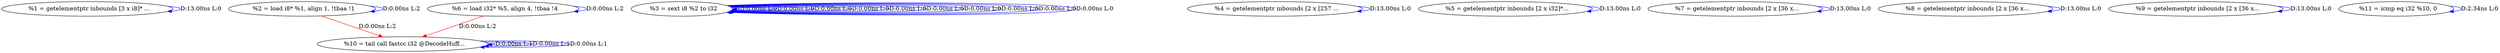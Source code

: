 digraph {
Node0x40df610[label="  %1 = getelementptr inbounds [3 x i8]* ..."];
Node0x40df610 -> Node0x40df610[label="D:13.00ns L:0",color=blue];
Node0x40dee80[label="  %2 = load i8* %1, align 1, !tbaa !1"];
Node0x40dee80 -> Node0x40dee80[label="D:0.00ns L:2",color=blue];
Node0x40e1c30[label="  %10 = tail call fastcc i32 @DecodeHuff..."];
Node0x40dee80 -> Node0x40e1c30[label="D:0.00ns L:2",color=red];
Node0x40defc0[label="  %3 = sext i8 %2 to i32"];
Node0x40defc0 -> Node0x40defc0[label="D:0.00ns L:0",color=blue];
Node0x40defc0 -> Node0x40defc0[label="D:0.00ns L:0",color=blue];
Node0x40defc0 -> Node0x40defc0[label="D:0.00ns L:0",color=blue];
Node0x40defc0 -> Node0x40defc0[label="D:0.00ns L:0",color=blue];
Node0x40defc0 -> Node0x40defc0[label="D:0.00ns L:0",color=blue];
Node0x40defc0 -> Node0x40defc0[label="D:0.00ns L:0",color=blue];
Node0x40defc0 -> Node0x40defc0[label="D:0.00ns L:0",color=blue];
Node0x40defc0 -> Node0x40defc0[label="D:0.00ns L:0",color=blue];
Node0x40defc0 -> Node0x40defc0[label="D:0.00ns L:0",color=blue];
Node0x40defc0 -> Node0x40defc0[label="D:0.00ns L:0",color=blue];
Node0x40df100[label="  %4 = getelementptr inbounds [2 x [257 ..."];
Node0x40df100 -> Node0x40df100[label="D:13.00ns L:0",color=blue];
Node0x40df240[label="  %5 = getelementptr inbounds [2 x i32]*..."];
Node0x40df240 -> Node0x40df240[label="D:13.00ns L:0",color=blue];
Node0x40df380[label="  %6 = load i32* %5, align 4, !tbaa !4"];
Node0x40df380 -> Node0x40df380[label="D:0.00ns L:2",color=blue];
Node0x40df380 -> Node0x40e1c30[label="D:0.00ns L:2",color=red];
Node0x40e1870[label="  %7 = getelementptr inbounds [2 x [36 x..."];
Node0x40e1870 -> Node0x40e1870[label="D:13.00ns L:0",color=blue];
Node0x40e19b0[label="  %8 = getelementptr inbounds [2 x [36 x..."];
Node0x40e19b0 -> Node0x40e19b0[label="D:13.00ns L:0",color=blue];
Node0x40e1af0[label="  %9 = getelementptr inbounds [2 x [36 x..."];
Node0x40e1af0 -> Node0x40e1af0[label="D:13.00ns L:0",color=blue];
Node0x40e1c30 -> Node0x40e1c30[label="D:0.00ns L:1",color=blue];
Node0x40e1c30 -> Node0x40e1c30[label="D:0.00ns L:1",color=blue];
Node0x40e1c30 -> Node0x40e1c30[label="D:0.00ns L:1",color=blue];
Node0x40e1d70[label="  %11 = icmp eq i32 %10, 0"];
Node0x40e1d70 -> Node0x40e1d70[label="D:2.34ns L:0",color=blue];
}
